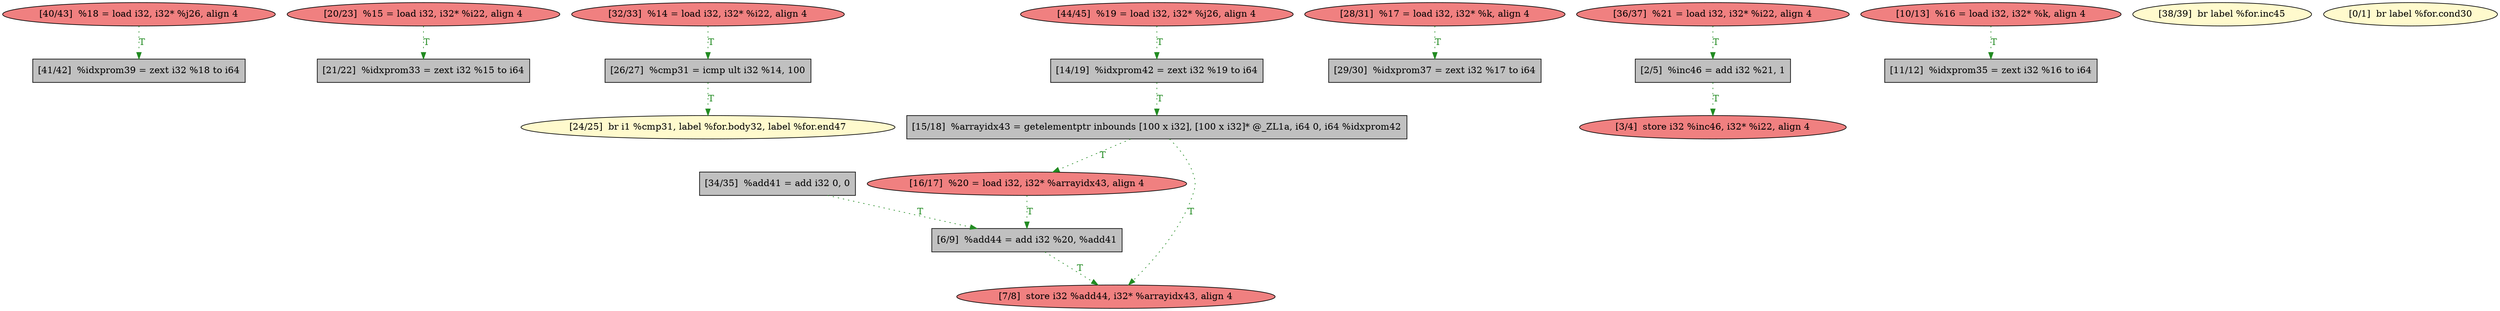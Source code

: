 
digraph G {


node1283 [fillcolor=grey,label="[41/42]  %idxprom39 = zext i32 %18 to i64",shape=rectangle,style=filled ]
node1280 [fillcolor=lightcoral,label="[20/23]  %15 = load i32, i32* %i22, align 4",shape=ellipse,style=filled ]
node1279 [fillcolor=lightcoral,label="[32/33]  %14 = load i32, i32* %i22, align 4",shape=ellipse,style=filled ]
node1278 [fillcolor=grey,label="[34/35]  %add41 = add i32 0, 0",shape=rectangle,style=filled ]
node1265 [fillcolor=lightcoral,label="[28/31]  %17 = load i32, i32* %k, align 4",shape=ellipse,style=filled ]
node1264 [fillcolor=grey,label="[26/27]  %cmp31 = icmp ult i32 %14, 100",shape=rectangle,style=filled ]
node1277 [fillcolor=lightcoral,label="[36/37]  %21 = load i32, i32* %i22, align 4",shape=ellipse,style=filled ]
node1262 [fillcolor=grey,label="[21/22]  %idxprom33 = zext i32 %15 to i64",shape=rectangle,style=filled ]
node1266 [fillcolor=lightcoral,label="[40/43]  %18 = load i32, i32* %j26, align 4",shape=ellipse,style=filled ]
node1261 [fillcolor=grey,label="[14/19]  %idxprom42 = zext i32 %19 to i64",shape=rectangle,style=filled ]
node1273 [fillcolor=grey,label="[6/9]  %add44 = add i32 %20, %add41",shape=rectangle,style=filled ]
node1263 [fillcolor=lemonchiffon,label="[24/25]  br i1 %cmp31, label %for.body32, label %for.end47",shape=ellipse,style=filled ]
node1267 [fillcolor=lightcoral,label="[44/45]  %19 = load i32, i32* %j26, align 4",shape=ellipse,style=filled ]
node1282 [fillcolor=lightcoral,label="[7/8]  store i32 %add44, i32* %arrayidx43, align 4",shape=ellipse,style=filled ]
node1268 [fillcolor=grey,label="[29/30]  %idxprom37 = zext i32 %17 to i64",shape=rectangle,style=filled ]
node1269 [fillcolor=lightcoral,label="[16/17]  %20 = load i32, i32* %arrayidx43, align 4",shape=ellipse,style=filled ]
node1276 [fillcolor=grey,label="[11/12]  %idxprom35 = zext i32 %16 to i64",shape=rectangle,style=filled ]
node1270 [fillcolor=lemonchiffon,label="[38/39]  br label %for.inc45",shape=ellipse,style=filled ]
node1271 [fillcolor=lightcoral,label="[10/13]  %16 = load i32, i32* %k, align 4",shape=ellipse,style=filled ]
node1281 [fillcolor=lightcoral,label="[3/4]  store i32 %inc46, i32* %i22, align 4",shape=ellipse,style=filled ]
node1272 [fillcolor=lemonchiffon,label="[0/1]  br label %for.cond30",shape=ellipse,style=filled ]
node1274 [fillcolor=grey,label="[2/5]  %inc46 = add i32 %21, 1",shape=rectangle,style=filled ]
node1275 [fillcolor=grey,label="[15/18]  %arrayidx43 = getelementptr inbounds [100 x i32], [100 x i32]* @_ZL1a, i64 0, i64 %idxprom42",shape=rectangle,style=filled ]

node1275->node1269 [style=dotted,color=forestgreen,label="T",fontcolor=forestgreen ]
node1277->node1274 [style=dotted,color=forestgreen,label="T",fontcolor=forestgreen ]
node1265->node1268 [style=dotted,color=forestgreen,label="T",fontcolor=forestgreen ]
node1275->node1282 [style=dotted,color=forestgreen,label="T",fontcolor=forestgreen ]
node1274->node1281 [style=dotted,color=forestgreen,label="T",fontcolor=forestgreen ]
node1269->node1273 [style=dotted,color=forestgreen,label="T",fontcolor=forestgreen ]
node1266->node1283 [style=dotted,color=forestgreen,label="T",fontcolor=forestgreen ]
node1264->node1263 [style=dotted,color=forestgreen,label="T",fontcolor=forestgreen ]
node1261->node1275 [style=dotted,color=forestgreen,label="T",fontcolor=forestgreen ]
node1279->node1264 [style=dotted,color=forestgreen,label="T",fontcolor=forestgreen ]
node1278->node1273 [style=dotted,color=forestgreen,label="T",fontcolor=forestgreen ]
node1280->node1262 [style=dotted,color=forestgreen,label="T",fontcolor=forestgreen ]
node1273->node1282 [style=dotted,color=forestgreen,label="T",fontcolor=forestgreen ]
node1271->node1276 [style=dotted,color=forestgreen,label="T",fontcolor=forestgreen ]
node1267->node1261 [style=dotted,color=forestgreen,label="T",fontcolor=forestgreen ]


}
